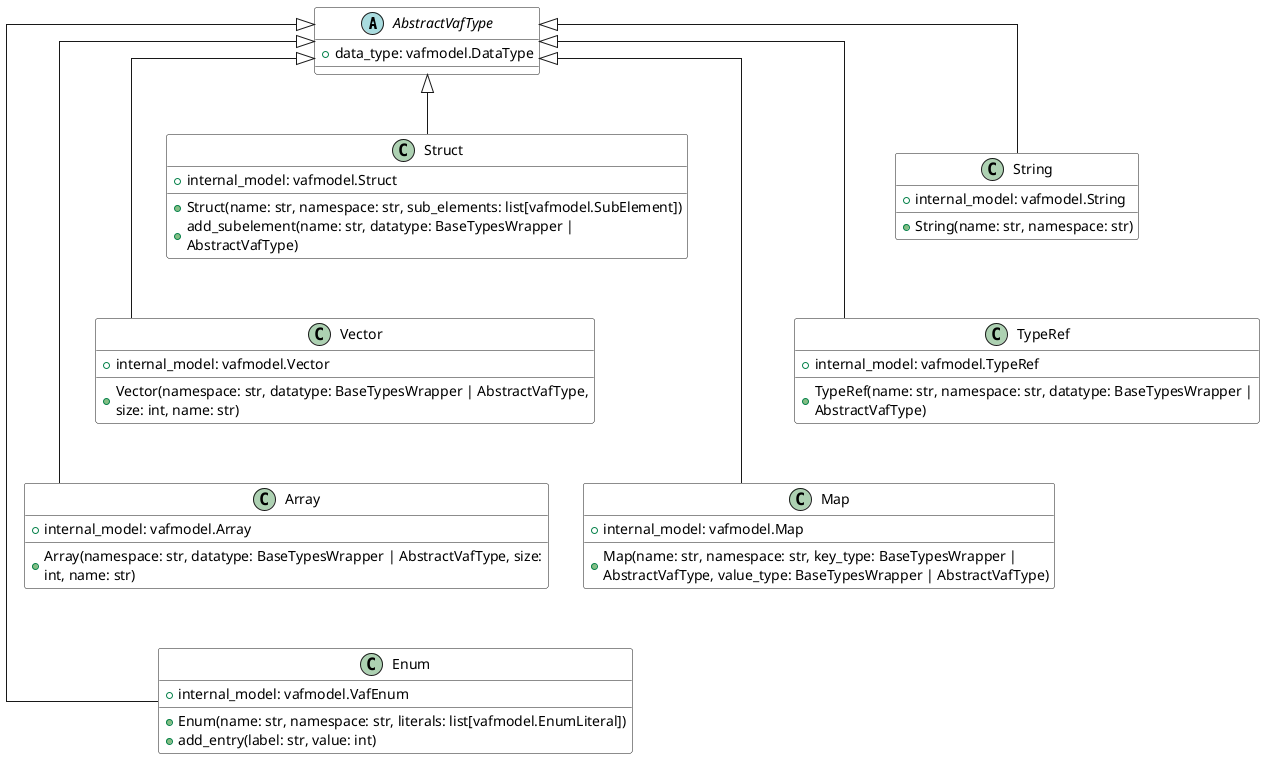 @startuml cac-cd_datatypes
skinparam Linetype ortho
skinparam WrapWidth 500
skinparam  class {
    BackgroundColor  #FFFFFF
}

abstract class AbstractVafType {
    + data_type: vafmodel.DataType
}

class Struct {
    + Struct(name: str, namespace: str, sub_elements: list[vafmodel.SubElement])
    + add_subelement(name: str, datatype: BaseTypesWrapper | AbstractVafType)
    + internal_model: vafmodel.Struct
}

class Vector {
    + Vector(namespace: str, datatype: BaseTypesWrapper | AbstractVafType, size: int, name: str)
    + internal_model: vafmodel.Vector
}

class String {
    + String(name: str, namespace: str)
    + internal_model: vafmodel.String
}

class TypeRef {
    + TypeRef(name: str, namespace: str, datatype: BaseTypesWrapper | AbstractVafType)
    + internal_model: vafmodel.TypeRef
}

class Map {
    + Map(name: str, namespace: str, key_type: BaseTypesWrapper | AbstractVafType, value_type: BaseTypesWrapper | AbstractVafType)
    + internal_model: vafmodel.Map
}

class Array {
    + Array(namespace: str, datatype: BaseTypesWrapper | AbstractVafType, size: int, name: str)
    + internal_model: vafmodel.Array
}

class Enum {
    + Enum(name: str, namespace: str, literals: list[vafmodel.EnumLiteral])
    + add_entry(label: str, value: int)
    + internal_model: vafmodel.VafEnum
}

AbstractVafType <|-- Struct
AbstractVafType <|-- Vector
AbstractVafType <|-- String
AbstractVafType <|-- TypeRef
AbstractVafType <|-- Map
AbstractVafType <|-- Array
AbstractVafType <|-- Enum

Struct -[hidden]d- Vector
Vector -[hidden]d- Array

String -[hidden]d- TypeRef
TypeRef -[hidden]d- Map
Map -[hidden]d- Enum
@enduml

